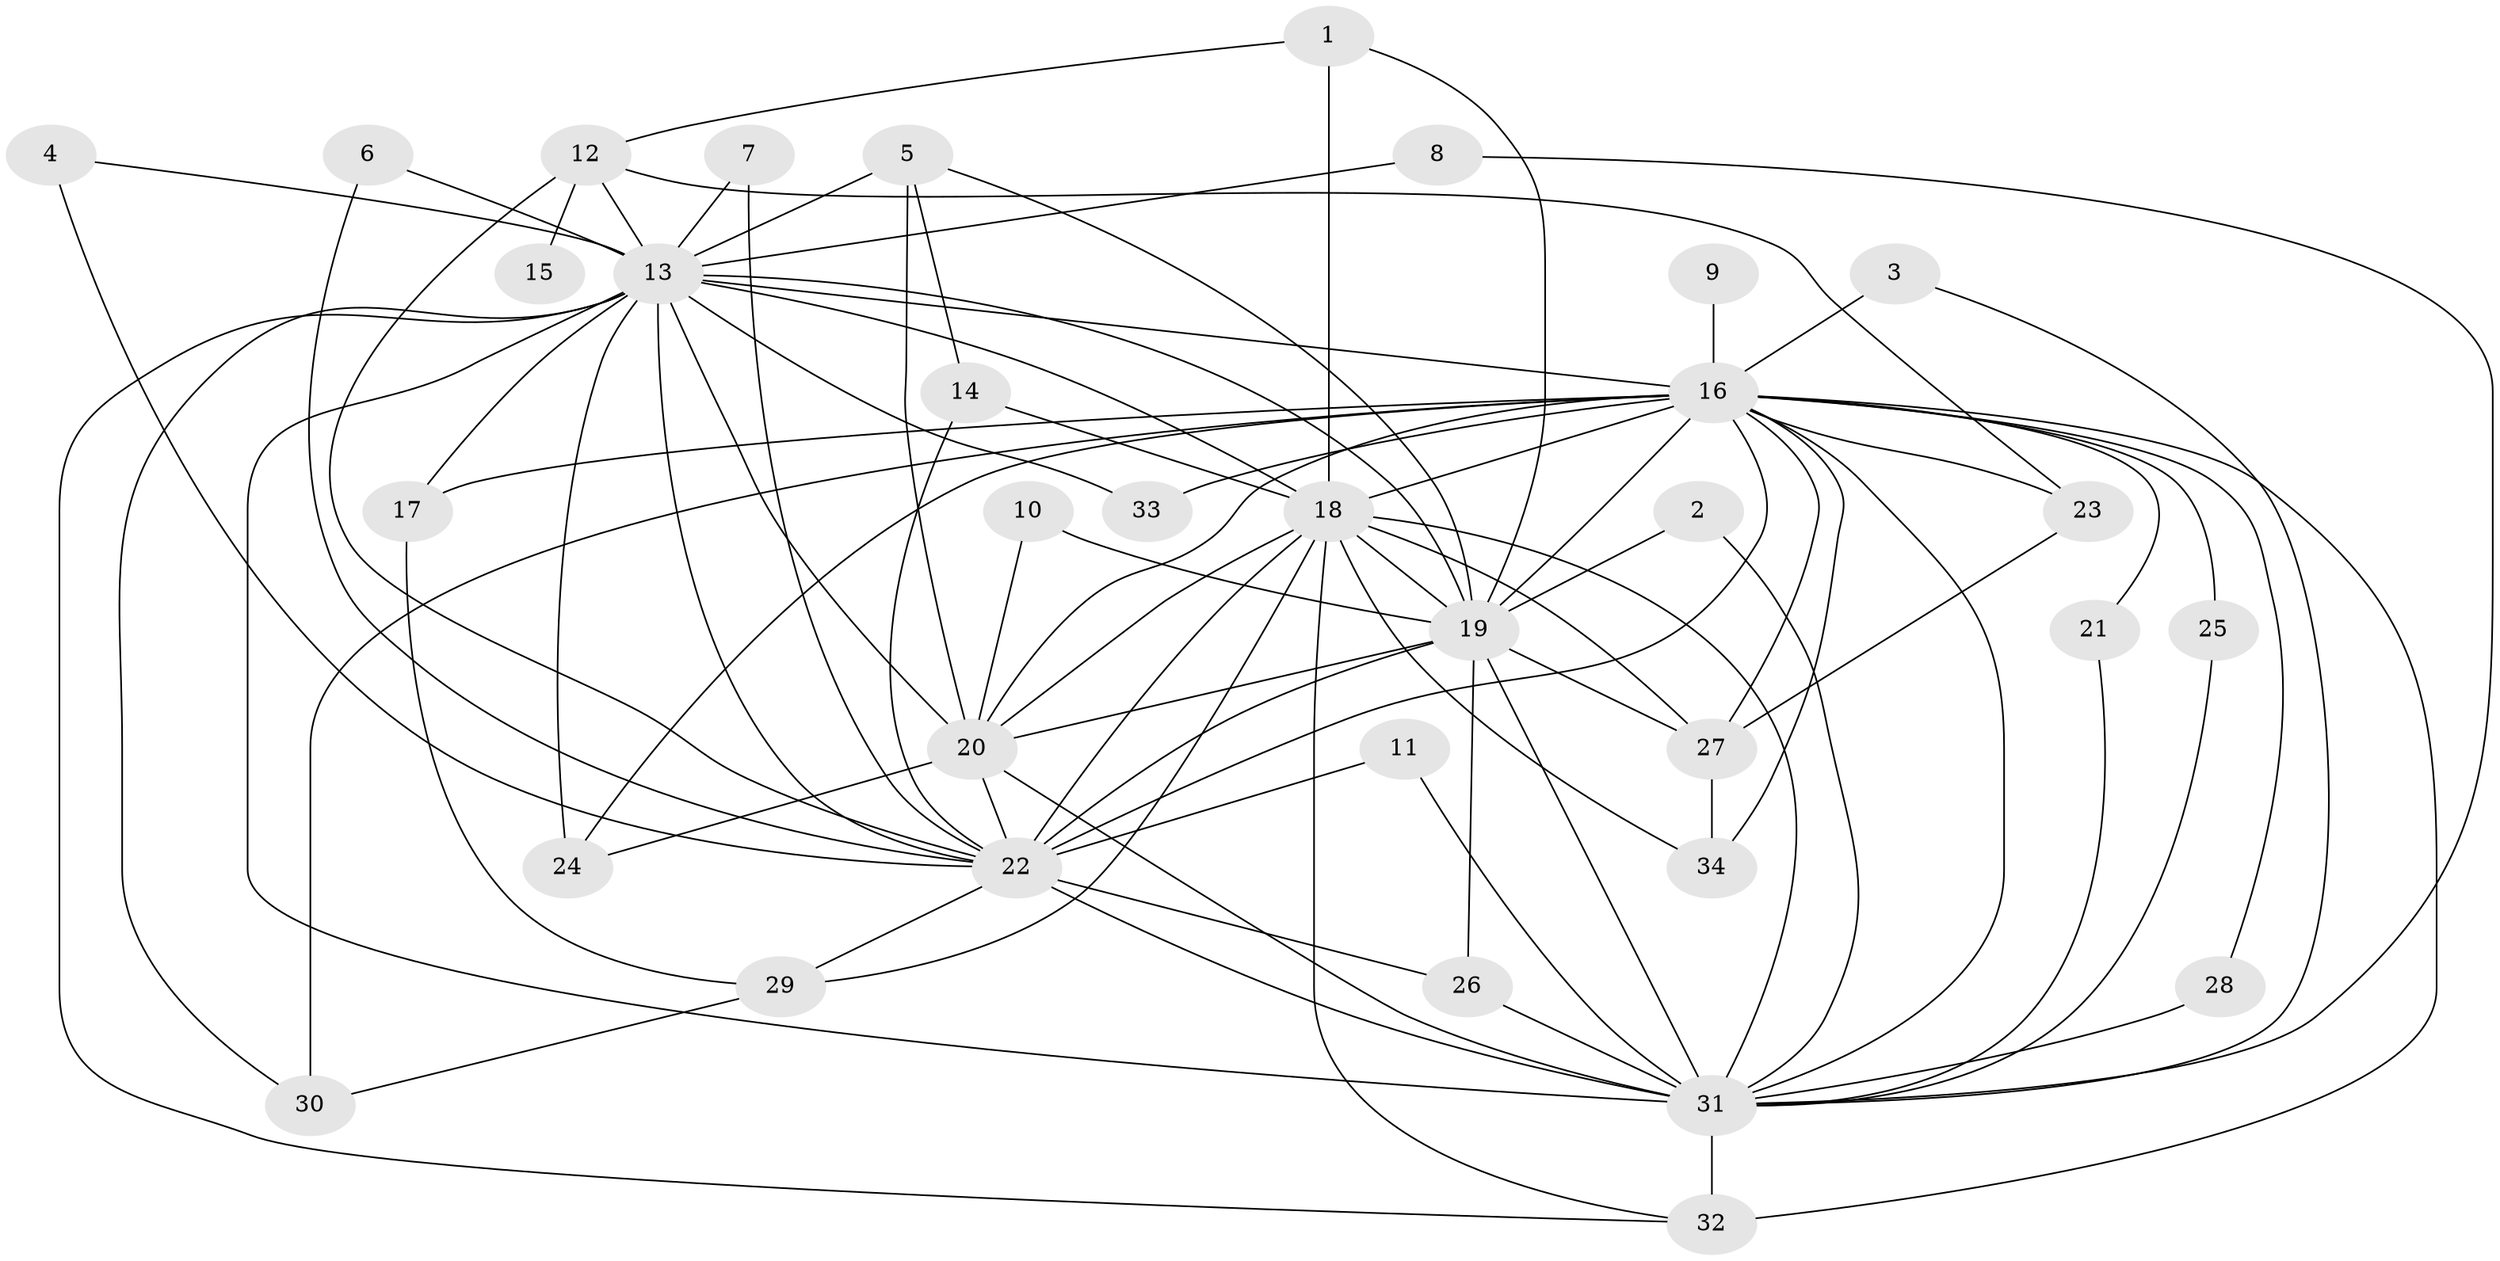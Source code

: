 // original degree distribution, {16: 0.029850746268656716, 25: 0.014925373134328358, 19: 0.029850746268656716, 18: 0.04477611940298507, 13: 0.014925373134328358, 12: 0.014925373134328358, 3: 0.2537313432835821, 2: 0.5074626865671642, 4: 0.07462686567164178, 5: 0.014925373134328358}
// Generated by graph-tools (version 1.1) at 2025/49/03/09/25 03:49:29]
// undirected, 34 vertices, 85 edges
graph export_dot {
graph [start="1"]
  node [color=gray90,style=filled];
  1;
  2;
  3;
  4;
  5;
  6;
  7;
  8;
  9;
  10;
  11;
  12;
  13;
  14;
  15;
  16;
  17;
  18;
  19;
  20;
  21;
  22;
  23;
  24;
  25;
  26;
  27;
  28;
  29;
  30;
  31;
  32;
  33;
  34;
  1 -- 12 [weight=1.0];
  1 -- 18 [weight=1.0];
  1 -- 19 [weight=1.0];
  2 -- 19 [weight=1.0];
  2 -- 31 [weight=1.0];
  3 -- 16 [weight=2.0];
  3 -- 31 [weight=1.0];
  4 -- 13 [weight=1.0];
  4 -- 22 [weight=1.0];
  5 -- 13 [weight=1.0];
  5 -- 14 [weight=1.0];
  5 -- 19 [weight=1.0];
  5 -- 20 [weight=1.0];
  6 -- 13 [weight=1.0];
  6 -- 22 [weight=1.0];
  7 -- 13 [weight=1.0];
  7 -- 22 [weight=2.0];
  8 -- 13 [weight=1.0];
  8 -- 31 [weight=1.0];
  9 -- 16 [weight=2.0];
  10 -- 19 [weight=1.0];
  10 -- 20 [weight=1.0];
  11 -- 22 [weight=1.0];
  11 -- 31 [weight=1.0];
  12 -- 13 [weight=1.0];
  12 -- 15 [weight=2.0];
  12 -- 22 [weight=1.0];
  12 -- 23 [weight=1.0];
  13 -- 16 [weight=5.0];
  13 -- 17 [weight=1.0];
  13 -- 18 [weight=3.0];
  13 -- 19 [weight=2.0];
  13 -- 20 [weight=2.0];
  13 -- 22 [weight=2.0];
  13 -- 24 [weight=2.0];
  13 -- 30 [weight=1.0];
  13 -- 31 [weight=4.0];
  13 -- 32 [weight=1.0];
  13 -- 33 [weight=1.0];
  14 -- 18 [weight=1.0];
  14 -- 22 [weight=1.0];
  16 -- 17 [weight=1.0];
  16 -- 18 [weight=2.0];
  16 -- 19 [weight=2.0];
  16 -- 20 [weight=2.0];
  16 -- 21 [weight=1.0];
  16 -- 22 [weight=3.0];
  16 -- 23 [weight=1.0];
  16 -- 24 [weight=3.0];
  16 -- 25 [weight=1.0];
  16 -- 27 [weight=1.0];
  16 -- 28 [weight=1.0];
  16 -- 30 [weight=1.0];
  16 -- 31 [weight=5.0];
  16 -- 32 [weight=2.0];
  16 -- 33 [weight=1.0];
  16 -- 34 [weight=1.0];
  17 -- 29 [weight=1.0];
  18 -- 19 [weight=1.0];
  18 -- 20 [weight=1.0];
  18 -- 22 [weight=1.0];
  18 -- 27 [weight=1.0];
  18 -- 29 [weight=1.0];
  18 -- 31 [weight=2.0];
  18 -- 32 [weight=1.0];
  18 -- 34 [weight=1.0];
  19 -- 20 [weight=2.0];
  19 -- 22 [weight=2.0];
  19 -- 26 [weight=1.0];
  19 -- 27 [weight=1.0];
  19 -- 31 [weight=3.0];
  20 -- 22 [weight=1.0];
  20 -- 24 [weight=1.0];
  20 -- 31 [weight=2.0];
  21 -- 31 [weight=1.0];
  22 -- 26 [weight=1.0];
  22 -- 29 [weight=1.0];
  22 -- 31 [weight=2.0];
  23 -- 27 [weight=1.0];
  25 -- 31 [weight=1.0];
  26 -- 31 [weight=1.0];
  27 -- 34 [weight=1.0];
  28 -- 31 [weight=1.0];
  29 -- 30 [weight=1.0];
  31 -- 32 [weight=1.0];
}
